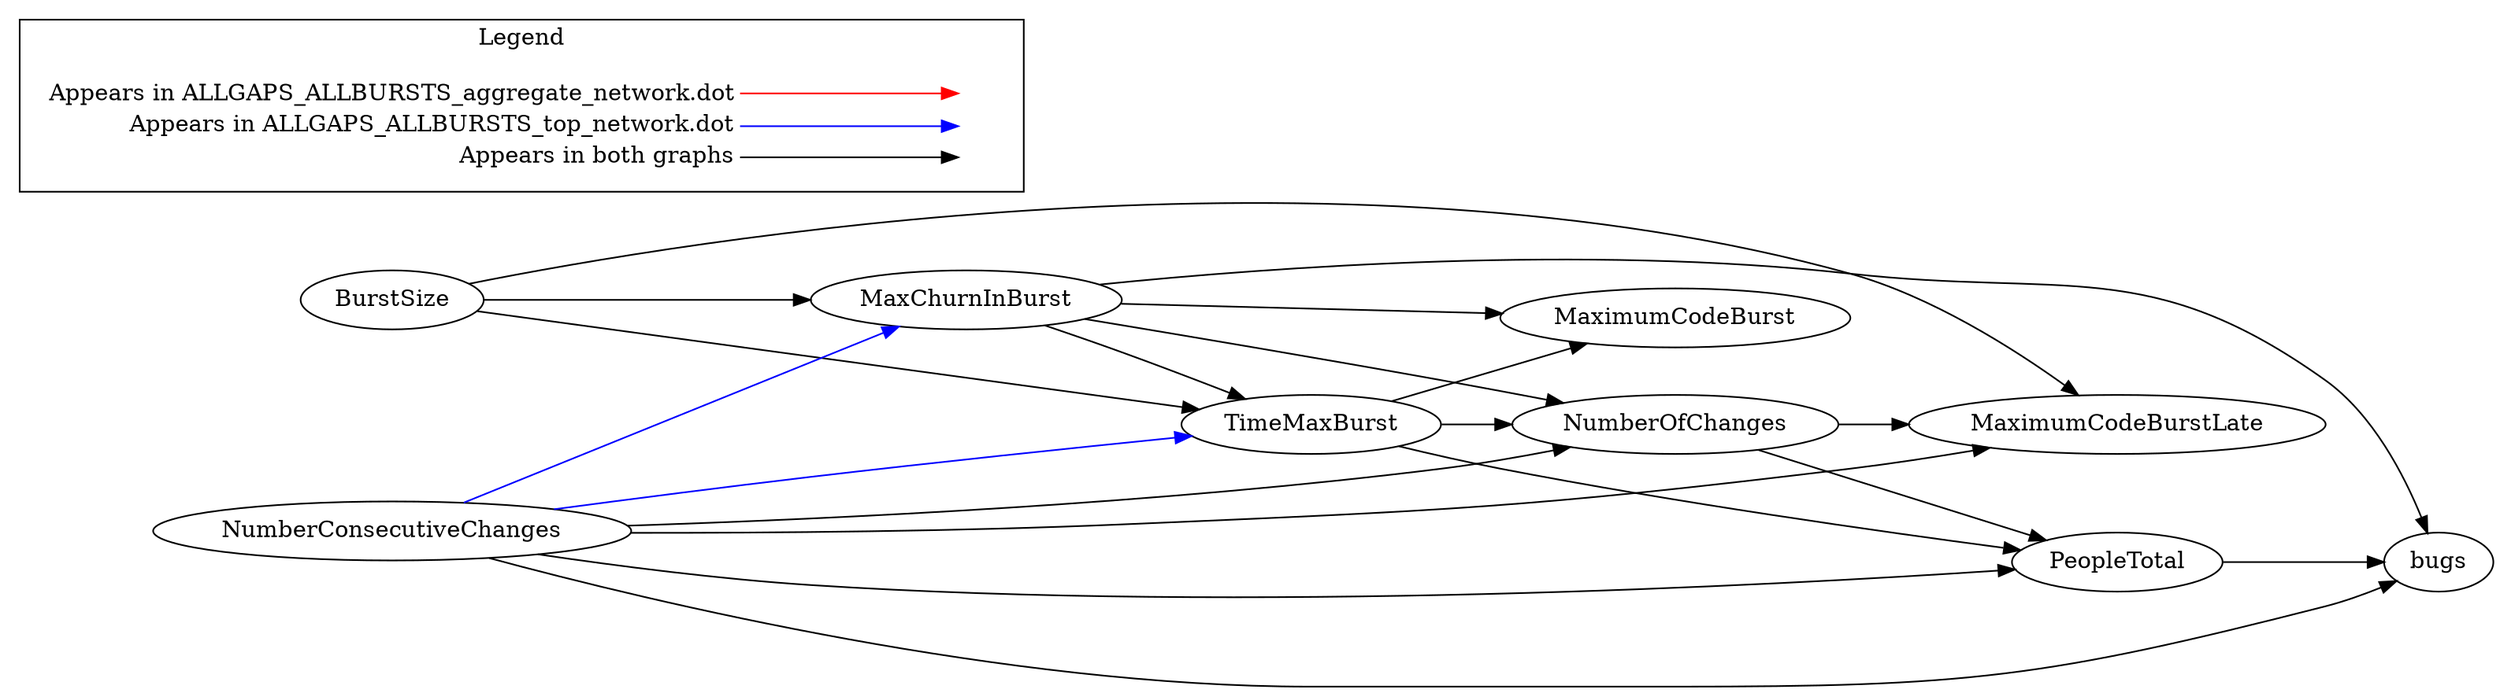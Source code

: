 digraph {
NumberOfChanges -> MaximumCodeBurstLate[color="black"];
NumberOfChanges -> PeopleTotal[color="black"];
MaxChurnInBurst -> bugs[color="black"];
MaxChurnInBurst -> NumberOfChanges[color="black"];
BurstSize -> MaximumCodeBurstLate[color="black"];
TimeMaxBurst -> NumberOfChanges[color="black"];
TimeMaxBurst -> PeopleTotal[color="black"];
NumberConsecutiveChanges -> bugs[color="black"];
NumberConsecutiveChanges -> NumberOfChanges[color="black"];
NumberConsecutiveChanges -> MaximumCodeBurstLate[color="black"];
NumberConsecutiveChanges -> PeopleTotal[color="black"];
PeopleTotal -> bugs[color="black"];
MaxChurnInBurst -> MaximumCodeBurst[color="black"];
BurstSize -> MaxChurnInBurst[color="black"];
BurstSize -> TimeMaxBurst[color="black"];
MaxChurnInBurst -> TimeMaxBurst[color="black"];
TimeMaxBurst -> MaximumCodeBurst[color="black"];
NumberConsecutiveChanges -> MaxChurnInBurst[color="blue"];
NumberConsecutiveChanges -> TimeMaxBurst[color="blue"];

  rankdir=LR
  node [shape=plaintext]
  subgraph cluster_01 { 
    label = "Legend";
    key [label=<<table border="0" cellpadding="2" cellspacing="0" cellborder="0">
      <tr><td align="right" port="i1">Appears in ALLGAPS_ALLBURSTS_aggregate_network.dot</td></tr>
      <tr><td align="right" port="i2">Appears in ALLGAPS_ALLBURSTS_top_network.dot</td></tr>
      <tr><td align="right" port="i3">Appears in both graphs</td></tr>
      </table>>]
    key2 [label=<<table border="0" cellpadding="2" cellspacing="0" cellborder="0">
      <tr><td port="i1">&nbsp;</td></tr>
      <tr><td port="i2">&nbsp;</td></tr>
      <tr><td port="i3">&nbsp;</td></tr>
      </table>>]
    key:i1:e -> key2:i1:w [color=red]
    key:i2:e -> key2:i2:w [color=blue]
    key:i3:e -> key2:i3:w [color=black]
  }
}